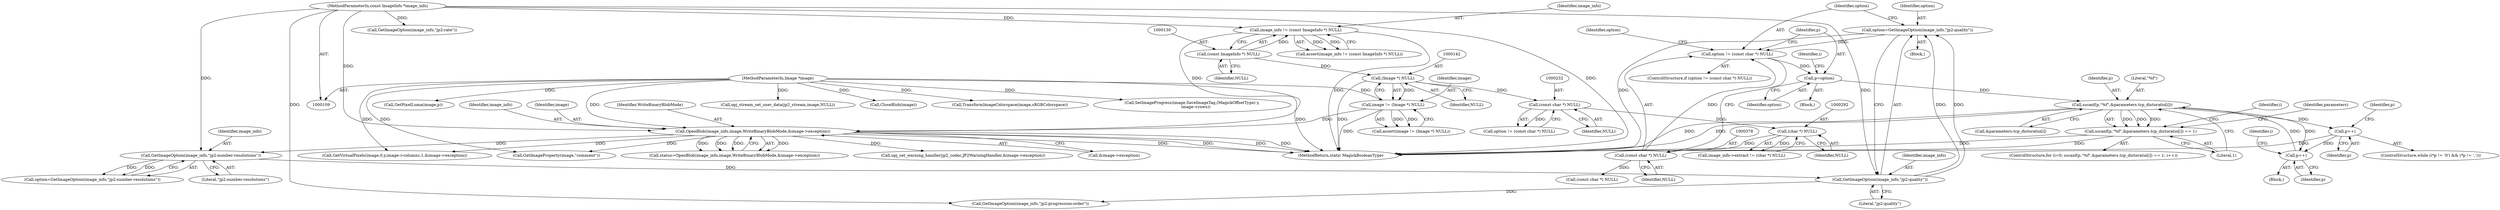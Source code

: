 digraph "0_ImageMagick_3d5ac8c20846871f1eb3068b65f93da7cd33bfd0_0@pointer" {
"1000382" [label="(Call,p=option)"];
"1000375" [label="(Call,option != (const char *) NULL)"];
"1000369" [label="(Call,option=GetImageOption(image_info,\"jp2:quality\"))"];
"1000371" [label="(Call,GetImageOption(image_info,\"jp2:quality\"))"];
"1000225" [label="(Call,GetImageOption(image_info,\"jp2:number-resolutions\"))"];
"1000167" [label="(Call,OpenBlob(image_info,image,WriteBinaryBlobMode,&image->exception))"];
"1000127" [label="(Call,image_info != (const ImageInfo *) NULL)"];
"1000110" [label="(MethodParameterIn,const ImageInfo *image_info)"];
"1000129" [label="(Call,(const ImageInfo *) NULL)"];
"1000139" [label="(Call,image != (Image *) NULL)"];
"1000111" [label="(MethodParameterIn,Image *image)"];
"1000141" [label="(Call,(Image *) NULL)"];
"1000377" [label="(Call,(const char *) NULL)"];
"1000291" [label="(Call,(char *) NULL)"];
"1000231" [label="(Call,(const char *) NULL)"];
"1000390" [label="(Call,sscanf(p,\"%f\",&parameters.tcp_distoratio[i]))"];
"1000389" [label="(Call,sscanf(p,\"%f\",&parameters.tcp_distoratio[i]) == 1)"];
"1000418" [label="(Call,p++)"];
"1000426" [label="(Call,p++)"];
"1000408" [label="(ControlStructure,while ((*p != '\0') && (*p != ',')))"];
"1000402" [label="(Block,)"];
"1000112" [label="(Block,)"];
"1001239" [label="(Call,opj_stream_set_user_data(jp2_stream,image,NULL))"];
"1000374" [label="(ControlStructure,if (option != (const char *) NULL))"];
"1000391" [label="(Identifier,p)"];
"1000126" [label="(Call,assert(image_info != (const ImageInfo *) NULL))"];
"1000371" [label="(Call,GetImageOption(image_info,\"jp2:quality\"))"];
"1000131" [label="(Identifier,NULL)"];
"1000379" [label="(Identifier,NULL)"];
"1000171" [label="(Call,&image->exception)"];
"1000370" [label="(Identifier,option)"];
"1001299" [label="(MethodReturn,static MagickBooleanType)"];
"1000129" [label="(Call,(const ImageInfo *) NULL)"];
"1000412" [label="(Identifier,p)"];
"1000127" [label="(Call,image_info != (const ImageInfo *) NULL)"];
"1000225" [label="(Call,GetImageOption(image_info,\"jp2:number-resolutions\"))"];
"1000223" [label="(Call,option=GetImageOption(image_info,\"jp2:number-resolutions\"))"];
"1000141" [label="(Call,(Image *) NULL)"];
"1000138" [label="(Call,assert(image != (Image *) NULL))"];
"1000233" [label="(Identifier,NULL)"];
"1000227" [label="(Literal,\"jp2:number-resolutions\")"];
"1000377" [label="(Call,(const char *) NULL)"];
"1000389" [label="(Call,sscanf(p,\"%f\",&parameters.tcp_distoratio[i]) == 1)"];
"1000392" [label="(Literal,\"%f\")"];
"1000401" [label="(Identifier,i)"];
"1000383" [label="(Identifier,p)"];
"1000393" [label="(Call,&parameters.tcp_distoratio[i])"];
"1000110" [label="(MethodParameterIn,const ImageInfo *image_info)"];
"1000373" [label="(Literal,\"jp2:quality\")"];
"1000169" [label="(Identifier,image)"];
"1000419" [label="(Identifier,p)"];
"1000372" [label="(Identifier,image_info)"];
"1000375" [label="(Call,option != (const char *) NULL)"];
"1000140" [label="(Identifier,image)"];
"1000603" [label="(Call,GetImageProperty(image,\"comment\"))"];
"1000291" [label="(Call,(char *) NULL)"];
"1000287" [label="(Call,image_info->extract != (char *) NULL)"];
"1001295" [label="(Call,CloseBlob(image))"];
"1000418" [label="(Call,p++)"];
"1000376" [label="(Identifier,option)"];
"1001203" [label="(Call,opj_set_warning_handler(jp2_codec,JP2WarningHandler,&image->exception))"];
"1000380" [label="(Block,)"];
"1000165" [label="(Call,status=OpenBlob(image_info,image,WriteBinaryBlobMode,&image->exception))"];
"1000659" [label="(Call,TransformImageColorspace(image,sRGBColorspace))"];
"1000226" [label="(Identifier,image_info)"];
"1000959" [label="(Call,GetVirtualPixels(image,0,y,image->columns,1,&image->exception))"];
"1000229" [label="(Call,option != (const char *) NULL)"];
"1000405" [label="(Identifier,i)"];
"1000293" [label="(Identifier,NULL)"];
"1000384" [label="(Identifier,option)"];
"1000427" [label="(Identifier,p)"];
"1000167" [label="(Call,OpenBlob(image_info,image,WriteBinaryBlobMode,&image->exception))"];
"1000170" [label="(Identifier,WriteBinaryBlobMode)"];
"1000390" [label="(Call,sscanf(p,\"%f\",&parameters.tcp_distoratio[i]))"];
"1000509" [label="(Call,GetImageOption(image_info,\"jp2:rate\"))"];
"1000399" [label="(Literal,1)"];
"1001159" [label="(Call,SetImageProgress(image,SaveImageTag,(MagickOffsetType) y,\n      image->rows))"];
"1000387" [label="(Identifier,i)"];
"1000168" [label="(Identifier,image_info)"];
"1000426" [label="(Call,p++)"];
"1000111" [label="(MethodParameterIn,Image *image)"];
"1000369" [label="(Call,option=GetImageOption(image_info,\"jp2:quality\"))"];
"1000442" [label="(Call,GetImageOption(image_info,\"jp2:progression-order\"))"];
"1001081" [label="(Call,GetPixelLuma(image,p))"];
"1000139" [label="(Call,image != (Image *) NULL)"];
"1000430" [label="(Identifier,parameters)"];
"1000382" [label="(Call,p=option)"];
"1000231" [label="(Call,(const char *) NULL)"];
"1000441" [label="(Identifier,option)"];
"1000448" [label="(Call,(const char *) NULL)"];
"1000128" [label="(Identifier,image_info)"];
"1000143" [label="(Identifier,NULL)"];
"1000385" [label="(ControlStructure,for (i=0; sscanf(p,\"%f\",&parameters.tcp_distoratio[i]) == 1; i++))"];
"1000382" -> "1000380"  [label="AST: "];
"1000382" -> "1000384"  [label="CFG: "];
"1000383" -> "1000382"  [label="AST: "];
"1000384" -> "1000382"  [label="AST: "];
"1000387" -> "1000382"  [label="CFG: "];
"1000375" -> "1000382"  [label="DDG: "];
"1000382" -> "1000390"  [label="DDG: "];
"1000375" -> "1000374"  [label="AST: "];
"1000375" -> "1000377"  [label="CFG: "];
"1000376" -> "1000375"  [label="AST: "];
"1000377" -> "1000375"  [label="AST: "];
"1000383" -> "1000375"  [label="CFG: "];
"1000441" -> "1000375"  [label="CFG: "];
"1000369" -> "1000375"  [label="DDG: "];
"1000377" -> "1000375"  [label="DDG: "];
"1000369" -> "1000112"  [label="AST: "];
"1000369" -> "1000371"  [label="CFG: "];
"1000370" -> "1000369"  [label="AST: "];
"1000371" -> "1000369"  [label="AST: "];
"1000376" -> "1000369"  [label="CFG: "];
"1000369" -> "1001299"  [label="DDG: "];
"1000371" -> "1000369"  [label="DDG: "];
"1000371" -> "1000369"  [label="DDG: "];
"1000371" -> "1000373"  [label="CFG: "];
"1000372" -> "1000371"  [label="AST: "];
"1000373" -> "1000371"  [label="AST: "];
"1000225" -> "1000371"  [label="DDG: "];
"1000110" -> "1000371"  [label="DDG: "];
"1000371" -> "1000442"  [label="DDG: "];
"1000225" -> "1000223"  [label="AST: "];
"1000225" -> "1000227"  [label="CFG: "];
"1000226" -> "1000225"  [label="AST: "];
"1000227" -> "1000225"  [label="AST: "];
"1000223" -> "1000225"  [label="CFG: "];
"1000225" -> "1000223"  [label="DDG: "];
"1000225" -> "1000223"  [label="DDG: "];
"1000167" -> "1000225"  [label="DDG: "];
"1000110" -> "1000225"  [label="DDG: "];
"1000167" -> "1000165"  [label="AST: "];
"1000167" -> "1000171"  [label="CFG: "];
"1000168" -> "1000167"  [label="AST: "];
"1000169" -> "1000167"  [label="AST: "];
"1000170" -> "1000167"  [label="AST: "];
"1000171" -> "1000167"  [label="AST: "];
"1000165" -> "1000167"  [label="CFG: "];
"1000167" -> "1001299"  [label="DDG: "];
"1000167" -> "1001299"  [label="DDG: "];
"1000167" -> "1001299"  [label="DDG: "];
"1000167" -> "1001299"  [label="DDG: "];
"1000167" -> "1000165"  [label="DDG: "];
"1000167" -> "1000165"  [label="DDG: "];
"1000167" -> "1000165"  [label="DDG: "];
"1000167" -> "1000165"  [label="DDG: "];
"1000127" -> "1000167"  [label="DDG: "];
"1000110" -> "1000167"  [label="DDG: "];
"1000139" -> "1000167"  [label="DDG: "];
"1000111" -> "1000167"  [label="DDG: "];
"1000167" -> "1000603"  [label="DDG: "];
"1000167" -> "1000959"  [label="DDG: "];
"1000167" -> "1001203"  [label="DDG: "];
"1000127" -> "1000126"  [label="AST: "];
"1000127" -> "1000129"  [label="CFG: "];
"1000128" -> "1000127"  [label="AST: "];
"1000129" -> "1000127"  [label="AST: "];
"1000126" -> "1000127"  [label="CFG: "];
"1000127" -> "1001299"  [label="DDG: "];
"1000127" -> "1000126"  [label="DDG: "];
"1000127" -> "1000126"  [label="DDG: "];
"1000110" -> "1000127"  [label="DDG: "];
"1000129" -> "1000127"  [label="DDG: "];
"1000110" -> "1000109"  [label="AST: "];
"1000110" -> "1001299"  [label="DDG: "];
"1000110" -> "1000442"  [label="DDG: "];
"1000110" -> "1000509"  [label="DDG: "];
"1000129" -> "1000131"  [label="CFG: "];
"1000130" -> "1000129"  [label="AST: "];
"1000131" -> "1000129"  [label="AST: "];
"1000129" -> "1000141"  [label="DDG: "];
"1000139" -> "1000138"  [label="AST: "];
"1000139" -> "1000141"  [label="CFG: "];
"1000140" -> "1000139"  [label="AST: "];
"1000141" -> "1000139"  [label="AST: "];
"1000138" -> "1000139"  [label="CFG: "];
"1000139" -> "1001299"  [label="DDG: "];
"1000139" -> "1000138"  [label="DDG: "];
"1000139" -> "1000138"  [label="DDG: "];
"1000111" -> "1000139"  [label="DDG: "];
"1000141" -> "1000139"  [label="DDG: "];
"1000111" -> "1000109"  [label="AST: "];
"1000111" -> "1001299"  [label="DDG: "];
"1000111" -> "1000603"  [label="DDG: "];
"1000111" -> "1000659"  [label="DDG: "];
"1000111" -> "1000959"  [label="DDG: "];
"1000111" -> "1001081"  [label="DDG: "];
"1000111" -> "1001159"  [label="DDG: "];
"1000111" -> "1001239"  [label="DDG: "];
"1000111" -> "1001295"  [label="DDG: "];
"1000141" -> "1000143"  [label="CFG: "];
"1000142" -> "1000141"  [label="AST: "];
"1000143" -> "1000141"  [label="AST: "];
"1000141" -> "1001299"  [label="DDG: "];
"1000141" -> "1000231"  [label="DDG: "];
"1000377" -> "1000379"  [label="CFG: "];
"1000378" -> "1000377"  [label="AST: "];
"1000379" -> "1000377"  [label="AST: "];
"1000291" -> "1000377"  [label="DDG: "];
"1000377" -> "1000448"  [label="DDG: "];
"1000291" -> "1000287"  [label="AST: "];
"1000291" -> "1000293"  [label="CFG: "];
"1000292" -> "1000291"  [label="AST: "];
"1000293" -> "1000291"  [label="AST: "];
"1000287" -> "1000291"  [label="CFG: "];
"1000291" -> "1000287"  [label="DDG: "];
"1000231" -> "1000291"  [label="DDG: "];
"1000231" -> "1000229"  [label="AST: "];
"1000231" -> "1000233"  [label="CFG: "];
"1000232" -> "1000231"  [label="AST: "];
"1000233" -> "1000231"  [label="AST: "];
"1000229" -> "1000231"  [label="CFG: "];
"1000231" -> "1000229"  [label="DDG: "];
"1000390" -> "1000389"  [label="AST: "];
"1000390" -> "1000393"  [label="CFG: "];
"1000391" -> "1000390"  [label="AST: "];
"1000392" -> "1000390"  [label="AST: "];
"1000393" -> "1000390"  [label="AST: "];
"1000399" -> "1000390"  [label="CFG: "];
"1000390" -> "1001299"  [label="DDG: "];
"1000390" -> "1001299"  [label="DDG: "];
"1000390" -> "1000389"  [label="DDG: "];
"1000390" -> "1000389"  [label="DDG: "];
"1000390" -> "1000389"  [label="DDG: "];
"1000426" -> "1000390"  [label="DDG: "];
"1000390" -> "1000418"  [label="DDG: "];
"1000390" -> "1000426"  [label="DDG: "];
"1000389" -> "1000385"  [label="AST: "];
"1000389" -> "1000399"  [label="CFG: "];
"1000399" -> "1000389"  [label="AST: "];
"1000405" -> "1000389"  [label="CFG: "];
"1000430" -> "1000389"  [label="CFG: "];
"1000389" -> "1001299"  [label="DDG: "];
"1000389" -> "1001299"  [label="DDG: "];
"1000418" -> "1000408"  [label="AST: "];
"1000418" -> "1000419"  [label="CFG: "];
"1000419" -> "1000418"  [label="AST: "];
"1000412" -> "1000418"  [label="CFG: "];
"1000418" -> "1001299"  [label="DDG: "];
"1000418" -> "1000426"  [label="DDG: "];
"1000426" -> "1000402"  [label="AST: "];
"1000426" -> "1000427"  [label="CFG: "];
"1000427" -> "1000426"  [label="AST: "];
"1000401" -> "1000426"  [label="CFG: "];
}
